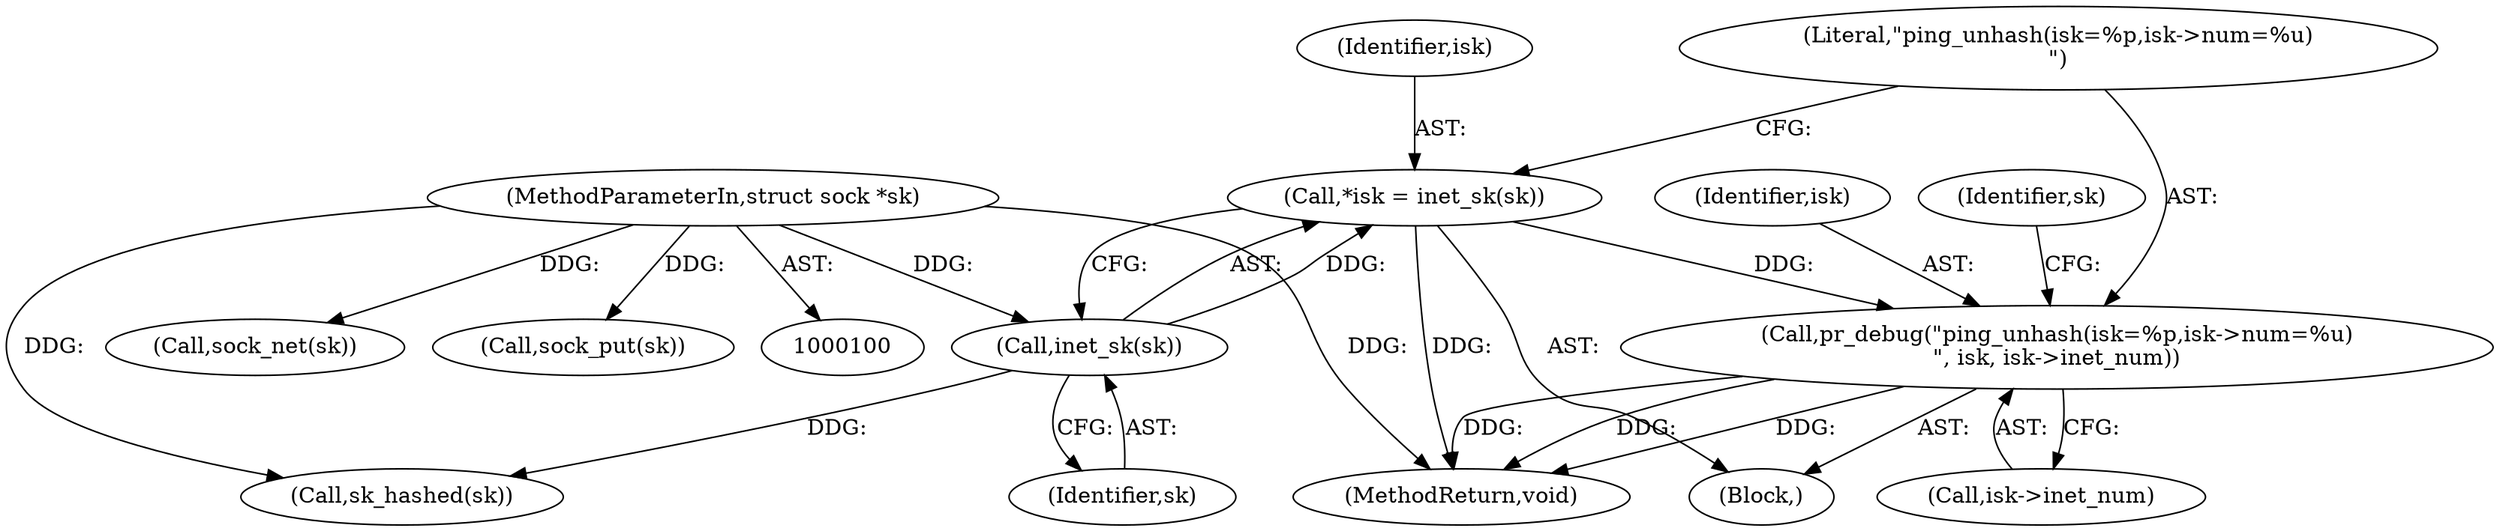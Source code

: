 digraph "0_linux_a134f083e79fb4c3d0a925691e732c56911b4326@pointer" {
"1000104" [label="(Call,*isk = inet_sk(sk))"];
"1000106" [label="(Call,inet_sk(sk))"];
"1000101" [label="(MethodParameterIn,struct sock *sk)"];
"1000108" [label="(Call,pr_debug(\"ping_unhash(isk=%p,isk->num=%u)\n\", isk, isk->inet_num))"];
"1000104" [label="(Call,*isk = inet_sk(sk))"];
"1000102" [label="(Block,)"];
"1000109" [label="(Literal,\"ping_unhash(isk=%p,isk->num=%u)\n\")"];
"1000106" [label="(Call,inet_sk(sk))"];
"1000105" [label="(Identifier,isk)"];
"1000110" [label="(Identifier,isk)"];
"1000111" [label="(Call,isk->inet_num)"];
"1000158" [label="(MethodReturn,void)"];
"1000101" [label="(MethodParameterIn,struct sock *sk)"];
"1000146" [label="(Call,sock_net(sk))"];
"1000108" [label="(Call,pr_debug(\"ping_unhash(isk=%p,isk->num=%u)\n\", isk, isk->inet_num))"];
"1000116" [label="(Identifier,sk)"];
"1000133" [label="(Call,sock_put(sk))"];
"1000107" [label="(Identifier,sk)"];
"1000115" [label="(Call,sk_hashed(sk))"];
"1000104" -> "1000102"  [label="AST: "];
"1000104" -> "1000106"  [label="CFG: "];
"1000105" -> "1000104"  [label="AST: "];
"1000106" -> "1000104"  [label="AST: "];
"1000109" -> "1000104"  [label="CFG: "];
"1000104" -> "1000158"  [label="DDG: "];
"1000106" -> "1000104"  [label="DDG: "];
"1000104" -> "1000108"  [label="DDG: "];
"1000106" -> "1000107"  [label="CFG: "];
"1000107" -> "1000106"  [label="AST: "];
"1000101" -> "1000106"  [label="DDG: "];
"1000106" -> "1000115"  [label="DDG: "];
"1000101" -> "1000100"  [label="AST: "];
"1000101" -> "1000158"  [label="DDG: "];
"1000101" -> "1000115"  [label="DDG: "];
"1000101" -> "1000133"  [label="DDG: "];
"1000101" -> "1000146"  [label="DDG: "];
"1000108" -> "1000102"  [label="AST: "];
"1000108" -> "1000111"  [label="CFG: "];
"1000109" -> "1000108"  [label="AST: "];
"1000110" -> "1000108"  [label="AST: "];
"1000111" -> "1000108"  [label="AST: "];
"1000116" -> "1000108"  [label="CFG: "];
"1000108" -> "1000158"  [label="DDG: "];
"1000108" -> "1000158"  [label="DDG: "];
"1000108" -> "1000158"  [label="DDG: "];
}
